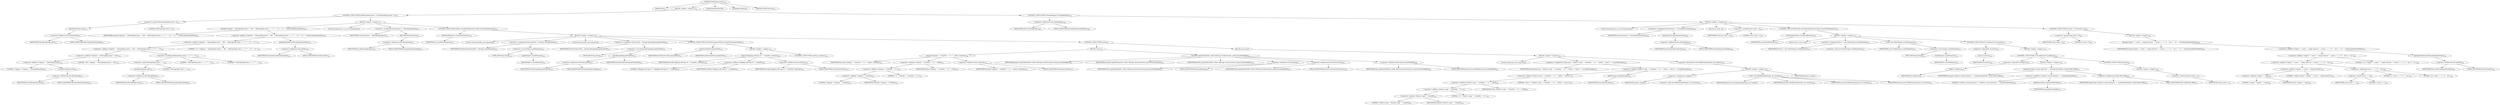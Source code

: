 digraph "doFileOperations" {  
"717" [label = <(METHOD,doFileOperations)<SUB>316</SUB>> ]
"42" [label = <(PARAM,this)<SUB>316</SUB>> ]
"718" [label = <(BLOCK,&lt;empty&gt;,&lt;empty&gt;)<SUB>316</SUB>> ]
"719" [label = <(CONTROL_STRUCTURE,if (fileCopyMap.size() &gt; 0),if (fileCopyMap.size() &gt; 0))<SUB>317</SUB>> ]
"720" [label = <(&lt;operator&gt;.greaterThan,fileCopyMap.size() &gt; 0)<SUB>317</SUB>> ]
"721" [label = <(size,fileCopyMap.size())<SUB>317</SUB>> ]
"722" [label = <(&lt;operator&gt;.fieldAccess,this.fileCopyMap)<SUB>317</SUB>> ]
"723" [label = <(IDENTIFIER,this,fileCopyMap.size())<SUB>317</SUB>> ]
"724" [label = <(FIELD_IDENTIFIER,fileCopyMap,fileCopyMap)<SUB>317</SUB>> ]
"725" [label = <(LITERAL,0,fileCopyMap.size() &gt; 0)<SUB>317</SUB>> ]
"726" [label = <(BLOCK,&lt;empty&gt;,&lt;empty&gt;)<SUB>317</SUB>> ]
"727" [label = <(log,log(&quot;Copying &quot; + fileCopyMap.size() + &quot; file&quot; + (fileCopyMap.size() == 1 ? &quot;&quot; : &quot;s&quot;) + &quot; to &quot; + destDir.getAbsolutePath()))<SUB>318</SUB>> ]
"41" [label = <(IDENTIFIER,this,log(&quot;Copying &quot; + fileCopyMap.size() + &quot; file&quot; + (fileCopyMap.size() == 1 ? &quot;&quot; : &quot;s&quot;) + &quot; to &quot; + destDir.getAbsolutePath()))<SUB>318</SUB>> ]
"728" [label = <(&lt;operator&gt;.addition,&quot;Copying &quot; + fileCopyMap.size() + &quot; file&quot; + (fileCopyMap.size() == 1 ? &quot;&quot; : &quot;s&quot;) + &quot; to &quot; + destDir.getAbsolutePath())<SUB>318</SUB>> ]
"729" [label = <(&lt;operator&gt;.addition,&quot;Copying &quot; + fileCopyMap.size() + &quot; file&quot; + (fileCopyMap.size() == 1 ? &quot;&quot; : &quot;s&quot;) + &quot; to &quot;)<SUB>318</SUB>> ]
"730" [label = <(&lt;operator&gt;.addition,&quot;Copying &quot; + fileCopyMap.size() + &quot; file&quot; + (fileCopyMap.size() == 1 ? &quot;&quot; : &quot;s&quot;))<SUB>318</SUB>> ]
"731" [label = <(&lt;operator&gt;.addition,&quot;Copying &quot; + fileCopyMap.size() + &quot; file&quot;)<SUB>318</SUB>> ]
"732" [label = <(&lt;operator&gt;.addition,&quot;Copying &quot; + fileCopyMap.size())<SUB>318</SUB>> ]
"733" [label = <(LITERAL,&quot;Copying &quot;,&quot;Copying &quot; + fileCopyMap.size())<SUB>318</SUB>> ]
"734" [label = <(size,fileCopyMap.size())<SUB>318</SUB>> ]
"735" [label = <(&lt;operator&gt;.fieldAccess,this.fileCopyMap)<SUB>318</SUB>> ]
"736" [label = <(IDENTIFIER,this,fileCopyMap.size())<SUB>318</SUB>> ]
"737" [label = <(FIELD_IDENTIFIER,fileCopyMap,fileCopyMap)<SUB>318</SUB>> ]
"738" [label = <(LITERAL,&quot; file&quot;,&quot;Copying &quot; + fileCopyMap.size() + &quot; file&quot;)<SUB>319</SUB>> ]
"739" [label = <(&lt;operator&gt;.conditional,fileCopyMap.size() == 1 ? &quot;&quot; : &quot;s&quot;)<SUB>319</SUB>> ]
"740" [label = <(&lt;operator&gt;.equals,fileCopyMap.size() == 1)<SUB>319</SUB>> ]
"741" [label = <(size,fileCopyMap.size())<SUB>319</SUB>> ]
"742" [label = <(&lt;operator&gt;.fieldAccess,this.fileCopyMap)<SUB>319</SUB>> ]
"743" [label = <(IDENTIFIER,this,fileCopyMap.size())<SUB>319</SUB>> ]
"744" [label = <(FIELD_IDENTIFIER,fileCopyMap,fileCopyMap)<SUB>319</SUB>> ]
"745" [label = <(LITERAL,1,fileCopyMap.size() == 1)<SUB>319</SUB>> ]
"746" [label = <(LITERAL,&quot;&quot;,fileCopyMap.size() == 1 ? &quot;&quot; : &quot;s&quot;)<SUB>319</SUB>> ]
"747" [label = <(LITERAL,&quot;s&quot;,fileCopyMap.size() == 1 ? &quot;&quot; : &quot;s&quot;)<SUB>319</SUB>> ]
"748" [label = <(LITERAL,&quot; to &quot;,&quot;Copying &quot; + fileCopyMap.size() + &quot; file&quot; + (fileCopyMap.size() == 1 ? &quot;&quot; : &quot;s&quot;) + &quot; to &quot;)<SUB>320</SUB>> ]
"749" [label = <(getAbsolutePath,destDir.getAbsolutePath())<SUB>320</SUB>> ]
"750" [label = <(&lt;operator&gt;.fieldAccess,this.destDir)<SUB>320</SUB>> ]
"751" [label = <(IDENTIFIER,this,destDir.getAbsolutePath())<SUB>320</SUB>> ]
"752" [label = <(FIELD_IDENTIFIER,destDir,destDir)<SUB>320</SUB>> ]
"753" [label = <(LOCAL,Enumeration e: java.util.Enumeration)> ]
"754" [label = <(&lt;operator&gt;.assignment,Enumeration e = fileCopyMap.keys())<SUB>322</SUB>> ]
"755" [label = <(IDENTIFIER,e,Enumeration e = fileCopyMap.keys())<SUB>322</SUB>> ]
"756" [label = <(keys,fileCopyMap.keys())<SUB>322</SUB>> ]
"757" [label = <(&lt;operator&gt;.fieldAccess,this.fileCopyMap)<SUB>322</SUB>> ]
"758" [label = <(IDENTIFIER,this,fileCopyMap.keys())<SUB>322</SUB>> ]
"759" [label = <(FIELD_IDENTIFIER,fileCopyMap,fileCopyMap)<SUB>322</SUB>> ]
"760" [label = <(CONTROL_STRUCTURE,while (e.hasMoreElements()),while (e.hasMoreElements()))<SUB>323</SUB>> ]
"761" [label = <(hasMoreElements,e.hasMoreElements())<SUB>323</SUB>> ]
"762" [label = <(IDENTIFIER,e,e.hasMoreElements())<SUB>323</SUB>> ]
"763" [label = <(BLOCK,&lt;empty&gt;,&lt;empty&gt;)<SUB>323</SUB>> ]
"764" [label = <(LOCAL,String fromFile: java.lang.String)> ]
"765" [label = <(&lt;operator&gt;.assignment,String fromFile = (String) e.nextElement())<SUB>324</SUB>> ]
"766" [label = <(IDENTIFIER,fromFile,String fromFile = (String) e.nextElement())<SUB>324</SUB>> ]
"767" [label = <(&lt;operator&gt;.cast,(String) e.nextElement())<SUB>324</SUB>> ]
"768" [label = <(TYPE_REF,String,String)<SUB>324</SUB>> ]
"769" [label = <(nextElement,e.nextElement())<SUB>324</SUB>> ]
"770" [label = <(IDENTIFIER,e,e.nextElement())<SUB>324</SUB>> ]
"771" [label = <(LOCAL,String toFile: java.lang.String)> ]
"772" [label = <(&lt;operator&gt;.assignment,String toFile = (String) fileCopyMap.get(fromFile))<SUB>325</SUB>> ]
"773" [label = <(IDENTIFIER,toFile,String toFile = (String) fileCopyMap.get(fromFile))<SUB>325</SUB>> ]
"774" [label = <(&lt;operator&gt;.cast,(String) fileCopyMap.get(fromFile))<SUB>325</SUB>> ]
"775" [label = <(TYPE_REF,String,String)<SUB>325</SUB>> ]
"776" [label = <(get,fileCopyMap.get(fromFile))<SUB>325</SUB>> ]
"777" [label = <(&lt;operator&gt;.fieldAccess,this.fileCopyMap)<SUB>325</SUB>> ]
"778" [label = <(IDENTIFIER,this,fileCopyMap.get(fromFile))<SUB>325</SUB>> ]
"779" [label = <(FIELD_IDENTIFIER,fileCopyMap,fileCopyMap)<SUB>325</SUB>> ]
"780" [label = <(IDENTIFIER,fromFile,fileCopyMap.get(fromFile))<SUB>325</SUB>> ]
"781" [label = <(CONTROL_STRUCTURE,if (fromFile.equals(toFile)),if (fromFile.equals(toFile)))<SUB>327</SUB>> ]
"782" [label = <(equals,fromFile.equals(toFile))<SUB>327</SUB>> ]
"783" [label = <(IDENTIFIER,fromFile,fromFile.equals(toFile))<SUB>327</SUB>> ]
"784" [label = <(IDENTIFIER,toFile,fromFile.equals(toFile))<SUB>327</SUB>> ]
"785" [label = <(BLOCK,&lt;empty&gt;,&lt;empty&gt;)<SUB>327</SUB>> ]
"786" [label = <(log,log(&quot;Skipping self-copy of &quot; + fromFile, verbosity))<SUB>328</SUB>> ]
"43" [label = <(IDENTIFIER,this,log(&quot;Skipping self-copy of &quot; + fromFile, verbosity))<SUB>328</SUB>> ]
"787" [label = <(&lt;operator&gt;.addition,&quot;Skipping self-copy of &quot; + fromFile)<SUB>328</SUB>> ]
"788" [label = <(LITERAL,&quot;Skipping self-copy of &quot;,&quot;Skipping self-copy of &quot; + fromFile)<SUB>328</SUB>> ]
"789" [label = <(IDENTIFIER,fromFile,&quot;Skipping self-copy of &quot; + fromFile)<SUB>328</SUB>> ]
"790" [label = <(&lt;operator&gt;.fieldAccess,this.verbosity)<SUB>328</SUB>> ]
"791" [label = <(IDENTIFIER,this,log(&quot;Skipping self-copy of &quot; + fromFile, verbosity))<SUB>328</SUB>> ]
"792" [label = <(FIELD_IDENTIFIER,verbosity,verbosity)<SUB>328</SUB>> ]
"793" [label = <(CONTROL_STRUCTURE,continue;,continue;)<SUB>329</SUB>> ]
"794" [label = <(CONTROL_STRUCTURE,try,try)<SUB>332</SUB>> ]
"795" [label = <(BLOCK,try,try)<SUB>332</SUB>> ]
"796" [label = <(log,log(&quot;Copying &quot; + fromFile + &quot; to &quot; + toFile, verbosity))<SUB>333</SUB>> ]
"44" [label = <(IDENTIFIER,this,log(&quot;Copying &quot; + fromFile + &quot; to &quot; + toFile, verbosity))<SUB>333</SUB>> ]
"797" [label = <(&lt;operator&gt;.addition,&quot;Copying &quot; + fromFile + &quot; to &quot; + toFile)<SUB>333</SUB>> ]
"798" [label = <(&lt;operator&gt;.addition,&quot;Copying &quot; + fromFile + &quot; to &quot;)<SUB>333</SUB>> ]
"799" [label = <(&lt;operator&gt;.addition,&quot;Copying &quot; + fromFile)<SUB>333</SUB>> ]
"800" [label = <(LITERAL,&quot;Copying &quot;,&quot;Copying &quot; + fromFile)<SUB>333</SUB>> ]
"801" [label = <(IDENTIFIER,fromFile,&quot;Copying &quot; + fromFile)<SUB>333</SUB>> ]
"802" [label = <(LITERAL,&quot; to &quot;,&quot;Copying &quot; + fromFile + &quot; to &quot;)<SUB>333</SUB>> ]
"803" [label = <(IDENTIFIER,toFile,&quot;Copying &quot; + fromFile + &quot; to &quot; + toFile)<SUB>333</SUB>> ]
"804" [label = <(&lt;operator&gt;.fieldAccess,this.verbosity)<SUB>333</SUB>> ]
"805" [label = <(IDENTIFIER,this,log(&quot;Copying &quot; + fromFile + &quot; to &quot; + toFile, verbosity))<SUB>333</SUB>> ]
"806" [label = <(FIELD_IDENTIFIER,verbosity,verbosity)<SUB>333</SUB>> ]
"807" [label = <(copyFile,copyFile(fromFile, toFile, filtering, forceOverwrite, preserveLastModified))<SUB>335</SUB>> ]
"808" [label = <(IDENTIFIER,project,copyFile(fromFile, toFile, filtering, forceOverwrite, preserveLastModified))<SUB>335</SUB>> ]
"809" [label = <(IDENTIFIER,fromFile,copyFile(fromFile, toFile, filtering, forceOverwrite, preserveLastModified))<SUB>335</SUB>> ]
"810" [label = <(IDENTIFIER,toFile,copyFile(fromFile, toFile, filtering, forceOverwrite, preserveLastModified))<SUB>336</SUB>> ]
"811" [label = <(&lt;operator&gt;.fieldAccess,this.filtering)<SUB>337</SUB>> ]
"812" [label = <(IDENTIFIER,this,copyFile(fromFile, toFile, filtering, forceOverwrite, preserveLastModified))<SUB>337</SUB>> ]
"813" [label = <(FIELD_IDENTIFIER,filtering,filtering)<SUB>337</SUB>> ]
"814" [label = <(&lt;operator&gt;.fieldAccess,this.forceOverwrite)<SUB>338</SUB>> ]
"815" [label = <(IDENTIFIER,this,copyFile(fromFile, toFile, filtering, forceOverwrite, preserveLastModified))<SUB>338</SUB>> ]
"816" [label = <(FIELD_IDENTIFIER,forceOverwrite,forceOverwrite)<SUB>338</SUB>> ]
"817" [label = <(&lt;operator&gt;.fieldAccess,this.preserveLastModified)<SUB>339</SUB>> ]
"818" [label = <(IDENTIFIER,this,copyFile(fromFile, toFile, filtering, forceOverwrite, preserveLastModified))<SUB>339</SUB>> ]
"819" [label = <(FIELD_IDENTIFIER,preserveLastModified,preserveLastModified)<SUB>339</SUB>> ]
"820" [label = <(BLOCK,catch,catch)> ]
"821" [label = <(BLOCK,&lt;empty&gt;,&lt;empty&gt;)<SUB>340</SUB>> ]
"822" [label = <(LOCAL,String msg: java.lang.String)> ]
"823" [label = <(&lt;operator&gt;.assignment,String msg = &quot;Failed to copy &quot; + fromFile + &quot; to &quot; + toFile + &quot; due to &quot; + ioe.getMessage())<SUB>341</SUB>> ]
"824" [label = <(IDENTIFIER,msg,String msg = &quot;Failed to copy &quot; + fromFile + &quot; to &quot; + toFile + &quot; due to &quot; + ioe.getMessage())<SUB>341</SUB>> ]
"825" [label = <(&lt;operator&gt;.addition,&quot;Failed to copy &quot; + fromFile + &quot; to &quot; + toFile + &quot; due to &quot; + ioe.getMessage())<SUB>341</SUB>> ]
"826" [label = <(&lt;operator&gt;.addition,&quot;Failed to copy &quot; + fromFile + &quot; to &quot; + toFile + &quot; due to &quot;)<SUB>341</SUB>> ]
"827" [label = <(&lt;operator&gt;.addition,&quot;Failed to copy &quot; + fromFile + &quot; to &quot; + toFile)<SUB>341</SUB>> ]
"828" [label = <(&lt;operator&gt;.addition,&quot;Failed to copy &quot; + fromFile + &quot; to &quot;)<SUB>341</SUB>> ]
"829" [label = <(&lt;operator&gt;.addition,&quot;Failed to copy &quot; + fromFile)<SUB>341</SUB>> ]
"830" [label = <(LITERAL,&quot;Failed to copy &quot;,&quot;Failed to copy &quot; + fromFile)<SUB>341</SUB>> ]
"831" [label = <(IDENTIFIER,fromFile,&quot;Failed to copy &quot; + fromFile)<SUB>341</SUB>> ]
"832" [label = <(LITERAL,&quot; to &quot;,&quot;Failed to copy &quot; + fromFile + &quot; to &quot;)<SUB>341</SUB>> ]
"833" [label = <(IDENTIFIER,toFile,&quot;Failed to copy &quot; + fromFile + &quot; to &quot; + toFile)<SUB>341</SUB>> ]
"834" [label = <(LITERAL,&quot; due to &quot;,&quot;Failed to copy &quot; + fromFile + &quot; to &quot; + toFile + &quot; due to &quot;)<SUB>342</SUB>> ]
"835" [label = <(getMessage,ioe.getMessage())<SUB>342</SUB>> ]
"836" [label = <(IDENTIFIER,ioe,ioe.getMessage())<SUB>342</SUB>> ]
"837" [label = <(&lt;operator&gt;.throw,throw new BuildException(msg, ioe, location);)<SUB>343</SUB>> ]
"838" [label = <(BLOCK,&lt;empty&gt;,&lt;empty&gt;)<SUB>343</SUB>> ]
"839" [label = <(&lt;operator&gt;.assignment,&lt;empty&gt;)> ]
"840" [label = <(IDENTIFIER,$obj18,&lt;empty&gt;)> ]
"841" [label = <(&lt;operator&gt;.alloc,new BuildException(msg, ioe, location))<SUB>343</SUB>> ]
"842" [label = <(&lt;init&gt;,new BuildException(msg, ioe, location))<SUB>343</SUB>> ]
"843" [label = <(IDENTIFIER,$obj18,new BuildException(msg, ioe, location))> ]
"844" [label = <(IDENTIFIER,msg,new BuildException(msg, ioe, location))<SUB>343</SUB>> ]
"845" [label = <(IDENTIFIER,ioe,new BuildException(msg, ioe, location))<SUB>343</SUB>> ]
"846" [label = <(IDENTIFIER,location,new BuildException(msg, ioe, location))<SUB>343</SUB>> ]
"847" [label = <(IDENTIFIER,$obj18,&lt;empty&gt;)> ]
"848" [label = <(CONTROL_STRUCTURE,if (includeEmpty),if (includeEmpty))<SUB>348</SUB>> ]
"849" [label = <(&lt;operator&gt;.fieldAccess,this.includeEmpty)<SUB>348</SUB>> ]
"850" [label = <(IDENTIFIER,this,if (includeEmpty))<SUB>348</SUB>> ]
"851" [label = <(FIELD_IDENTIFIER,includeEmpty,includeEmpty)<SUB>348</SUB>> ]
"852" [label = <(BLOCK,&lt;empty&gt;,&lt;empty&gt;)<SUB>348</SUB>> ]
"853" [label = <(LOCAL,Enumeration e: java.util.Enumeration)> ]
"854" [label = <(&lt;operator&gt;.assignment,Enumeration e = dirCopyMap.elements())<SUB>349</SUB>> ]
"855" [label = <(IDENTIFIER,e,Enumeration e = dirCopyMap.elements())<SUB>349</SUB>> ]
"856" [label = <(elements,dirCopyMap.elements())<SUB>349</SUB>> ]
"857" [label = <(&lt;operator&gt;.fieldAccess,this.dirCopyMap)<SUB>349</SUB>> ]
"858" [label = <(IDENTIFIER,this,dirCopyMap.elements())<SUB>349</SUB>> ]
"859" [label = <(FIELD_IDENTIFIER,dirCopyMap,dirCopyMap)<SUB>349</SUB>> ]
"860" [label = <(LOCAL,int count: int)> ]
"861" [label = <(&lt;operator&gt;.assignment,int count = 0)<SUB>350</SUB>> ]
"862" [label = <(IDENTIFIER,count,int count = 0)<SUB>350</SUB>> ]
"863" [label = <(LITERAL,0,int count = 0)<SUB>350</SUB>> ]
"864" [label = <(CONTROL_STRUCTURE,while (e.hasMoreElements()),while (e.hasMoreElements()))<SUB>351</SUB>> ]
"865" [label = <(hasMoreElements,e.hasMoreElements())<SUB>351</SUB>> ]
"866" [label = <(IDENTIFIER,e,e.hasMoreElements())<SUB>351</SUB>> ]
"867" [label = <(BLOCK,&lt;empty&gt;,&lt;empty&gt;)<SUB>351</SUB>> ]
"46" [label = <(LOCAL,File d: java.io.File)> ]
"868" [label = <(&lt;operator&gt;.assignment,File d = new File((String) e.nextElement()))<SUB>352</SUB>> ]
"869" [label = <(IDENTIFIER,d,File d = new File((String) e.nextElement()))<SUB>352</SUB>> ]
"870" [label = <(&lt;operator&gt;.alloc,new File((String) e.nextElement()))<SUB>352</SUB>> ]
"871" [label = <(&lt;init&gt;,new File((String) e.nextElement()))<SUB>352</SUB>> ]
"45" [label = <(IDENTIFIER,d,new File((String) e.nextElement()))<SUB>352</SUB>> ]
"872" [label = <(&lt;operator&gt;.cast,(String) e.nextElement())<SUB>352</SUB>> ]
"873" [label = <(TYPE_REF,String,String)<SUB>352</SUB>> ]
"874" [label = <(nextElement,e.nextElement())<SUB>352</SUB>> ]
"875" [label = <(IDENTIFIER,e,e.nextElement())<SUB>352</SUB>> ]
"876" [label = <(CONTROL_STRUCTURE,if (!d.exists()),if (!d.exists()))<SUB>353</SUB>> ]
"877" [label = <(&lt;operator&gt;.logicalNot,!d.exists())<SUB>353</SUB>> ]
"878" [label = <(exists,d.exists())<SUB>353</SUB>> ]
"879" [label = <(IDENTIFIER,d,d.exists())<SUB>353</SUB>> ]
"880" [label = <(BLOCK,&lt;empty&gt;,&lt;empty&gt;)<SUB>353</SUB>> ]
"881" [label = <(CONTROL_STRUCTURE,if (!d.mkdirs()),if (!d.mkdirs()))<SUB>354</SUB>> ]
"882" [label = <(&lt;operator&gt;.logicalNot,!d.mkdirs())<SUB>354</SUB>> ]
"883" [label = <(mkdirs,d.mkdirs())<SUB>354</SUB>> ]
"884" [label = <(IDENTIFIER,d,d.mkdirs())<SUB>354</SUB>> ]
"885" [label = <(BLOCK,&lt;empty&gt;,&lt;empty&gt;)<SUB>354</SUB>> ]
"886" [label = <(log,log(&quot;Unable to create directory &quot; + d.getAbsolutePath(), Project.MSG_ERR))<SUB>355</SUB>> ]
"47" [label = <(IDENTIFIER,this,log(&quot;Unable to create directory &quot; + d.getAbsolutePath(), Project.MSG_ERR))<SUB>355</SUB>> ]
"887" [label = <(&lt;operator&gt;.addition,&quot;Unable to create directory &quot; + d.getAbsolutePath())<SUB>355</SUB>> ]
"888" [label = <(LITERAL,&quot;Unable to create directory &quot;,&quot;Unable to create directory &quot; + d.getAbsolutePath())<SUB>355</SUB>> ]
"889" [label = <(getAbsolutePath,d.getAbsolutePath())<SUB>355</SUB>> ]
"890" [label = <(IDENTIFIER,d,d.getAbsolutePath())<SUB>355</SUB>> ]
"891" [label = <(&lt;operator&gt;.fieldAccess,Project.MSG_ERR)<SUB>355</SUB>> ]
"892" [label = <(IDENTIFIER,Project,log(&quot;Unable to create directory &quot; + d.getAbsolutePath(), Project.MSG_ERR))<SUB>355</SUB>> ]
"893" [label = <(FIELD_IDENTIFIER,MSG_ERR,MSG_ERR)<SUB>355</SUB>> ]
"894" [label = <(CONTROL_STRUCTURE,else,else)<SUB>356</SUB>> ]
"895" [label = <(BLOCK,&lt;empty&gt;,&lt;empty&gt;)<SUB>356</SUB>> ]
"896" [label = <(&lt;operator&gt;.postIncrement,count++)<SUB>357</SUB>> ]
"897" [label = <(IDENTIFIER,count,count++)<SUB>357</SUB>> ]
"898" [label = <(CONTROL_STRUCTURE,if (count &gt; 0),if (count &gt; 0))<SUB>362</SUB>> ]
"899" [label = <(&lt;operator&gt;.greaterThan,count &gt; 0)<SUB>362</SUB>> ]
"900" [label = <(IDENTIFIER,count,count &gt; 0)<SUB>362</SUB>> ]
"901" [label = <(LITERAL,0,count &gt; 0)<SUB>362</SUB>> ]
"902" [label = <(BLOCK,&lt;empty&gt;,&lt;empty&gt;)<SUB>362</SUB>> ]
"903" [label = <(log,log(&quot;Copied &quot; + count + &quot; empty director&quot; + (count == 1 ? &quot;y&quot; : &quot;ies&quot;) + &quot; to &quot; + destDir.getAbsolutePath()))<SUB>363</SUB>> ]
"48" [label = <(IDENTIFIER,this,log(&quot;Copied &quot; + count + &quot; empty director&quot; + (count == 1 ? &quot;y&quot; : &quot;ies&quot;) + &quot; to &quot; + destDir.getAbsolutePath()))<SUB>363</SUB>> ]
"904" [label = <(&lt;operator&gt;.addition,&quot;Copied &quot; + count + &quot; empty director&quot; + (count == 1 ? &quot;y&quot; : &quot;ies&quot;) + &quot; to &quot; + destDir.getAbsolutePath())<SUB>363</SUB>> ]
"905" [label = <(&lt;operator&gt;.addition,&quot;Copied &quot; + count + &quot; empty director&quot; + (count == 1 ? &quot;y&quot; : &quot;ies&quot;) + &quot; to &quot;)<SUB>363</SUB>> ]
"906" [label = <(&lt;operator&gt;.addition,&quot;Copied &quot; + count + &quot; empty director&quot; + (count == 1 ? &quot;y&quot; : &quot;ies&quot;))<SUB>363</SUB>> ]
"907" [label = <(&lt;operator&gt;.addition,&quot;Copied &quot; + count + &quot; empty director&quot;)<SUB>363</SUB>> ]
"908" [label = <(&lt;operator&gt;.addition,&quot;Copied &quot; + count)<SUB>363</SUB>> ]
"909" [label = <(LITERAL,&quot;Copied &quot;,&quot;Copied &quot; + count)<SUB>363</SUB>> ]
"910" [label = <(IDENTIFIER,count,&quot;Copied &quot; + count)<SUB>363</SUB>> ]
"911" [label = <(LITERAL,&quot; empty director&quot;,&quot;Copied &quot; + count + &quot; empty director&quot;)<SUB>364</SUB>> ]
"912" [label = <(&lt;operator&gt;.conditional,count == 1 ? &quot;y&quot; : &quot;ies&quot;)<SUB>365</SUB>> ]
"913" [label = <(&lt;operator&gt;.equals,count == 1)<SUB>365</SUB>> ]
"914" [label = <(IDENTIFIER,count,count == 1)<SUB>365</SUB>> ]
"915" [label = <(LITERAL,1,count == 1)<SUB>365</SUB>> ]
"916" [label = <(LITERAL,&quot;y&quot;,count == 1 ? &quot;y&quot; : &quot;ies&quot;)<SUB>365</SUB>> ]
"917" [label = <(LITERAL,&quot;ies&quot;,count == 1 ? &quot;y&quot; : &quot;ies&quot;)<SUB>365</SUB>> ]
"918" [label = <(LITERAL,&quot; to &quot;,&quot;Copied &quot; + count + &quot; empty director&quot; + (count == 1 ? &quot;y&quot; : &quot;ies&quot;) + &quot; to &quot;)<SUB>366</SUB>> ]
"919" [label = <(getAbsolutePath,destDir.getAbsolutePath())<SUB>366</SUB>> ]
"920" [label = <(&lt;operator&gt;.fieldAccess,this.destDir)<SUB>366</SUB>> ]
"921" [label = <(IDENTIFIER,this,destDir.getAbsolutePath())<SUB>366</SUB>> ]
"922" [label = <(FIELD_IDENTIFIER,destDir,destDir)<SUB>366</SUB>> ]
"923" [label = <(MODIFIER,PROTECTED)> ]
"924" [label = <(MODIFIER,VIRTUAL)> ]
"925" [label = <(METHOD_RETURN,void)<SUB>316</SUB>> ]
  "717" -> "42" 
  "717" -> "718" 
  "717" -> "923" 
  "717" -> "924" 
  "717" -> "925" 
  "718" -> "719" 
  "718" -> "848" 
  "719" -> "720" 
  "719" -> "726" 
  "720" -> "721" 
  "720" -> "725" 
  "721" -> "722" 
  "722" -> "723" 
  "722" -> "724" 
  "726" -> "727" 
  "726" -> "753" 
  "726" -> "754" 
  "726" -> "760" 
  "727" -> "41" 
  "727" -> "728" 
  "728" -> "729" 
  "728" -> "749" 
  "729" -> "730" 
  "729" -> "748" 
  "730" -> "731" 
  "730" -> "739" 
  "731" -> "732" 
  "731" -> "738" 
  "732" -> "733" 
  "732" -> "734" 
  "734" -> "735" 
  "735" -> "736" 
  "735" -> "737" 
  "739" -> "740" 
  "739" -> "746" 
  "739" -> "747" 
  "740" -> "741" 
  "740" -> "745" 
  "741" -> "742" 
  "742" -> "743" 
  "742" -> "744" 
  "749" -> "750" 
  "750" -> "751" 
  "750" -> "752" 
  "754" -> "755" 
  "754" -> "756" 
  "756" -> "757" 
  "757" -> "758" 
  "757" -> "759" 
  "760" -> "761" 
  "760" -> "763" 
  "761" -> "762" 
  "763" -> "764" 
  "763" -> "765" 
  "763" -> "771" 
  "763" -> "772" 
  "763" -> "781" 
  "763" -> "794" 
  "765" -> "766" 
  "765" -> "767" 
  "767" -> "768" 
  "767" -> "769" 
  "769" -> "770" 
  "772" -> "773" 
  "772" -> "774" 
  "774" -> "775" 
  "774" -> "776" 
  "776" -> "777" 
  "776" -> "780" 
  "777" -> "778" 
  "777" -> "779" 
  "781" -> "782" 
  "781" -> "785" 
  "782" -> "783" 
  "782" -> "784" 
  "785" -> "786" 
  "785" -> "793" 
  "786" -> "43" 
  "786" -> "787" 
  "786" -> "790" 
  "787" -> "788" 
  "787" -> "789" 
  "790" -> "791" 
  "790" -> "792" 
  "794" -> "795" 
  "794" -> "820" 
  "795" -> "796" 
  "795" -> "807" 
  "796" -> "44" 
  "796" -> "797" 
  "796" -> "804" 
  "797" -> "798" 
  "797" -> "803" 
  "798" -> "799" 
  "798" -> "802" 
  "799" -> "800" 
  "799" -> "801" 
  "804" -> "805" 
  "804" -> "806" 
  "807" -> "808" 
  "807" -> "809" 
  "807" -> "810" 
  "807" -> "811" 
  "807" -> "814" 
  "807" -> "817" 
  "811" -> "812" 
  "811" -> "813" 
  "814" -> "815" 
  "814" -> "816" 
  "817" -> "818" 
  "817" -> "819" 
  "820" -> "821" 
  "821" -> "822" 
  "821" -> "823" 
  "821" -> "837" 
  "823" -> "824" 
  "823" -> "825" 
  "825" -> "826" 
  "825" -> "835" 
  "826" -> "827" 
  "826" -> "834" 
  "827" -> "828" 
  "827" -> "833" 
  "828" -> "829" 
  "828" -> "832" 
  "829" -> "830" 
  "829" -> "831" 
  "835" -> "836" 
  "837" -> "838" 
  "838" -> "839" 
  "838" -> "842" 
  "838" -> "847" 
  "839" -> "840" 
  "839" -> "841" 
  "842" -> "843" 
  "842" -> "844" 
  "842" -> "845" 
  "842" -> "846" 
  "848" -> "849" 
  "848" -> "852" 
  "849" -> "850" 
  "849" -> "851" 
  "852" -> "853" 
  "852" -> "854" 
  "852" -> "860" 
  "852" -> "861" 
  "852" -> "864" 
  "852" -> "898" 
  "854" -> "855" 
  "854" -> "856" 
  "856" -> "857" 
  "857" -> "858" 
  "857" -> "859" 
  "861" -> "862" 
  "861" -> "863" 
  "864" -> "865" 
  "864" -> "867" 
  "865" -> "866" 
  "867" -> "46" 
  "867" -> "868" 
  "867" -> "871" 
  "867" -> "876" 
  "868" -> "869" 
  "868" -> "870" 
  "871" -> "45" 
  "871" -> "872" 
  "872" -> "873" 
  "872" -> "874" 
  "874" -> "875" 
  "876" -> "877" 
  "876" -> "880" 
  "877" -> "878" 
  "878" -> "879" 
  "880" -> "881" 
  "881" -> "882" 
  "881" -> "885" 
  "881" -> "894" 
  "882" -> "883" 
  "883" -> "884" 
  "885" -> "886" 
  "886" -> "47" 
  "886" -> "887" 
  "886" -> "891" 
  "887" -> "888" 
  "887" -> "889" 
  "889" -> "890" 
  "891" -> "892" 
  "891" -> "893" 
  "894" -> "895" 
  "895" -> "896" 
  "896" -> "897" 
  "898" -> "899" 
  "898" -> "902" 
  "899" -> "900" 
  "899" -> "901" 
  "902" -> "903" 
  "903" -> "48" 
  "903" -> "904" 
  "904" -> "905" 
  "904" -> "919" 
  "905" -> "906" 
  "905" -> "918" 
  "906" -> "907" 
  "906" -> "912" 
  "907" -> "908" 
  "907" -> "911" 
  "908" -> "909" 
  "908" -> "910" 
  "912" -> "913" 
  "912" -> "916" 
  "912" -> "917" 
  "913" -> "914" 
  "913" -> "915" 
  "919" -> "920" 
  "920" -> "921" 
  "920" -> "922" 
}
